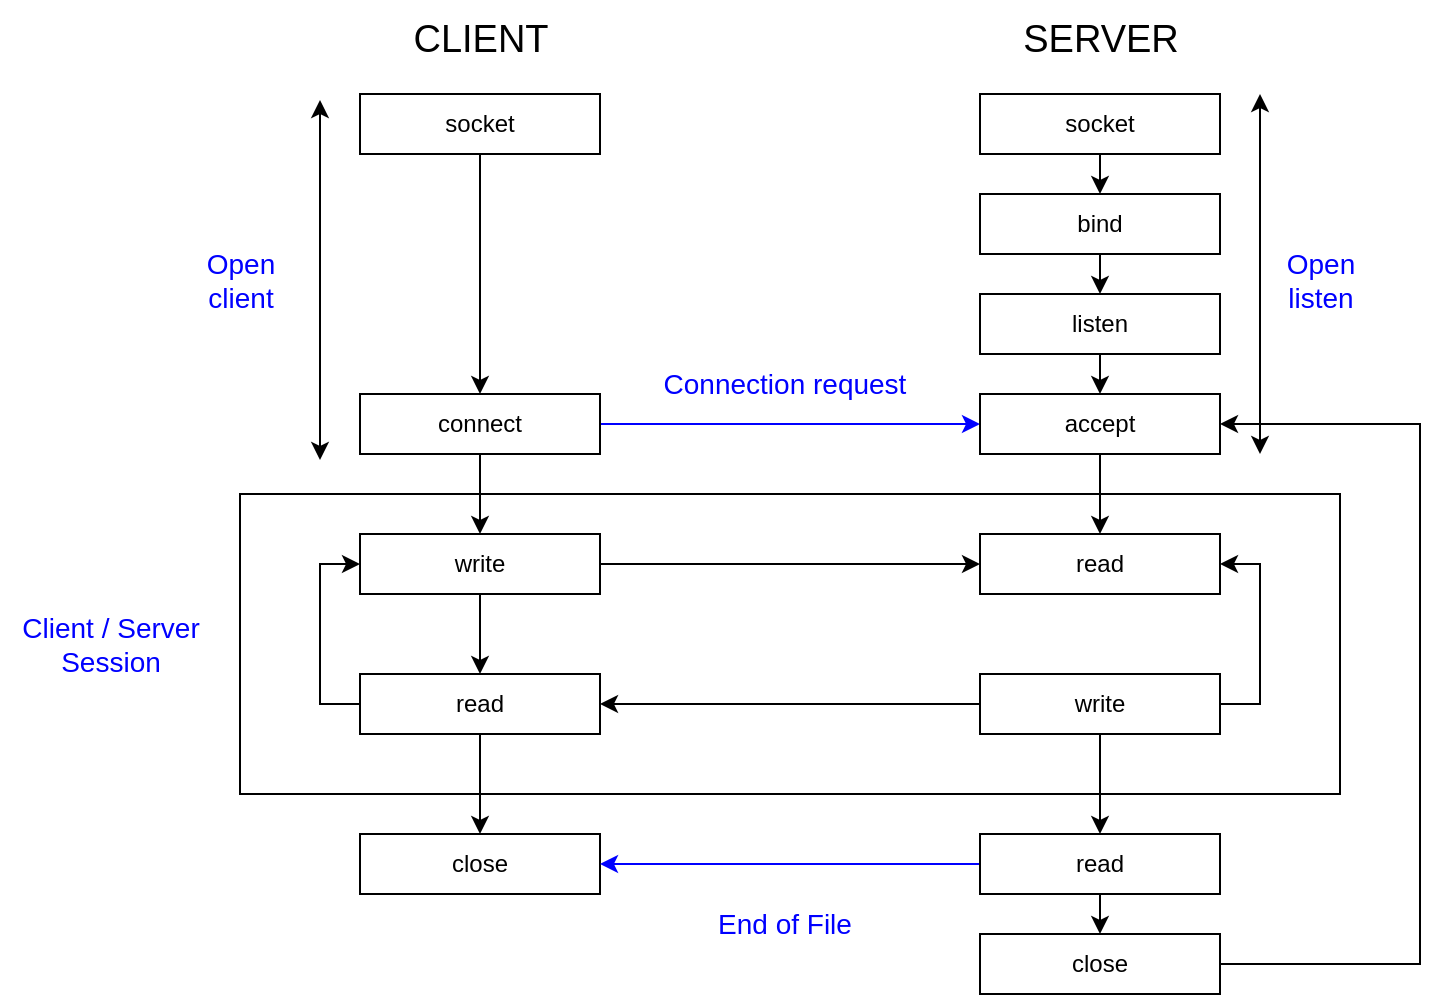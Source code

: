 <mxfile version="21.7.2" type="device">
  <diagram name="Seite-1" id="5lrWXIQPAKSSsrzoHYcU">
    <mxGraphModel dx="1050" dy="534" grid="1" gridSize="10" guides="1" tooltips="1" connect="1" arrows="1" fold="1" page="1" pageScale="1" pageWidth="827" pageHeight="1169" math="0" shadow="0">
      <root>
        <mxCell id="0" />
        <mxCell id="1" parent="0" />
        <mxCell id="8-IjJtCqSjW7mCVWc3L9-23" value="" style="rounded=0;whiteSpace=wrap;html=1;" vertex="1" parent="1">
          <mxGeometry x="150" y="320" width="550" height="150" as="geometry" />
        </mxCell>
        <mxCell id="8-IjJtCqSjW7mCVWc3L9-9" style="edgeStyle=orthogonalEdgeStyle;rounded=0;orthogonalLoop=1;jettySize=auto;html=1;exitX=0.5;exitY=1;exitDx=0;exitDy=0;entryX=0.5;entryY=0;entryDx=0;entryDy=0;" edge="1" parent="1" source="8-IjJtCqSjW7mCVWc3L9-1" target="8-IjJtCqSjW7mCVWc3L9-4">
          <mxGeometry relative="1" as="geometry" />
        </mxCell>
        <mxCell id="8-IjJtCqSjW7mCVWc3L9-1" value="socket" style="rounded=0;whiteSpace=wrap;html=1;" vertex="1" parent="1">
          <mxGeometry x="210" y="120" width="120" height="30" as="geometry" />
        </mxCell>
        <mxCell id="8-IjJtCqSjW7mCVWc3L9-2" value="&lt;font style=&quot;font-size: 19px;&quot;&gt;CLIENT&lt;/font&gt;" style="text;html=1;align=center;verticalAlign=middle;resizable=0;points=[];autosize=1;strokeColor=none;fillColor=none;" vertex="1" parent="1">
          <mxGeometry x="225" y="73" width="90" height="40" as="geometry" />
        </mxCell>
        <mxCell id="8-IjJtCqSjW7mCVWc3L9-8" style="edgeStyle=orthogonalEdgeStyle;rounded=0;orthogonalLoop=1;jettySize=auto;html=1;exitX=0.5;exitY=1;exitDx=0;exitDy=0;entryX=0.5;entryY=0;entryDx=0;entryDy=0;" edge="1" parent="1" source="8-IjJtCqSjW7mCVWc3L9-4" target="8-IjJtCqSjW7mCVWc3L9-5">
          <mxGeometry relative="1" as="geometry" />
        </mxCell>
        <mxCell id="8-IjJtCqSjW7mCVWc3L9-28" style="edgeStyle=orthogonalEdgeStyle;rounded=0;orthogonalLoop=1;jettySize=auto;html=1;exitX=1;exitY=0.5;exitDx=0;exitDy=0;entryX=0;entryY=0.5;entryDx=0;entryDy=0;fontColor=#0000FF;strokeColor=#0000FF;" edge="1" parent="1" source="8-IjJtCqSjW7mCVWc3L9-4" target="8-IjJtCqSjW7mCVWc3L9-16">
          <mxGeometry relative="1" as="geometry" />
        </mxCell>
        <mxCell id="8-IjJtCqSjW7mCVWc3L9-4" value="connect" style="rounded=0;whiteSpace=wrap;html=1;" vertex="1" parent="1">
          <mxGeometry x="210" y="270" width="120" height="30" as="geometry" />
        </mxCell>
        <mxCell id="8-IjJtCqSjW7mCVWc3L9-10" value="" style="edgeStyle=orthogonalEdgeStyle;rounded=0;orthogonalLoop=1;jettySize=auto;html=1;" edge="1" parent="1" source="8-IjJtCqSjW7mCVWc3L9-5" target="8-IjJtCqSjW7mCVWc3L9-6">
          <mxGeometry relative="1" as="geometry" />
        </mxCell>
        <mxCell id="8-IjJtCqSjW7mCVWc3L9-24" style="edgeStyle=orthogonalEdgeStyle;rounded=0;orthogonalLoop=1;jettySize=auto;html=1;exitX=1;exitY=0.5;exitDx=0;exitDy=0;" edge="1" parent="1" source="8-IjJtCqSjW7mCVWc3L9-5" target="8-IjJtCqSjW7mCVWc3L9-17">
          <mxGeometry relative="1" as="geometry" />
        </mxCell>
        <mxCell id="8-IjJtCqSjW7mCVWc3L9-5" value="write" style="rounded=0;whiteSpace=wrap;html=1;" vertex="1" parent="1">
          <mxGeometry x="210" y="340" width="120" height="30" as="geometry" />
        </mxCell>
        <mxCell id="8-IjJtCqSjW7mCVWc3L9-11" style="edgeStyle=orthogonalEdgeStyle;rounded=0;orthogonalLoop=1;jettySize=auto;html=1;exitX=0;exitY=0.5;exitDx=0;exitDy=0;entryX=0;entryY=0.5;entryDx=0;entryDy=0;" edge="1" parent="1" source="8-IjJtCqSjW7mCVWc3L9-6" target="8-IjJtCqSjW7mCVWc3L9-5">
          <mxGeometry relative="1" as="geometry">
            <mxPoint x="190" y="360" as="targetPoint" />
          </mxGeometry>
        </mxCell>
        <mxCell id="8-IjJtCqSjW7mCVWc3L9-39" style="edgeStyle=orthogonalEdgeStyle;rounded=0;orthogonalLoop=1;jettySize=auto;html=1;exitX=0.5;exitY=1;exitDx=0;exitDy=0;entryX=0.5;entryY=0;entryDx=0;entryDy=0;" edge="1" parent="1" source="8-IjJtCqSjW7mCVWc3L9-6" target="8-IjJtCqSjW7mCVWc3L9-36">
          <mxGeometry relative="1" as="geometry" />
        </mxCell>
        <mxCell id="8-IjJtCqSjW7mCVWc3L9-6" value="read" style="rounded=0;whiteSpace=wrap;html=1;" vertex="1" parent="1">
          <mxGeometry x="210" y="410" width="120" height="30" as="geometry" />
        </mxCell>
        <mxCell id="8-IjJtCqSjW7mCVWc3L9-12" value="&lt;font style=&quot;font-size: 19px;&quot;&gt;SERVER&lt;/font&gt;" style="text;html=1;align=center;verticalAlign=middle;resizable=0;points=[];autosize=1;strokeColor=none;fillColor=none;" vertex="1" parent="1">
          <mxGeometry x="530" y="73" width="100" height="40" as="geometry" />
        </mxCell>
        <mxCell id="8-IjJtCqSjW7mCVWc3L9-19" style="edgeStyle=orthogonalEdgeStyle;rounded=0;orthogonalLoop=1;jettySize=auto;html=1;exitX=0.5;exitY=1;exitDx=0;exitDy=0;entryX=0.5;entryY=0;entryDx=0;entryDy=0;" edge="1" parent="1" source="8-IjJtCqSjW7mCVWc3L9-13" target="8-IjJtCqSjW7mCVWc3L9-14">
          <mxGeometry relative="1" as="geometry" />
        </mxCell>
        <mxCell id="8-IjJtCqSjW7mCVWc3L9-13" value="socket" style="rounded=0;whiteSpace=wrap;html=1;" vertex="1" parent="1">
          <mxGeometry x="520" y="120" width="120" height="30" as="geometry" />
        </mxCell>
        <mxCell id="8-IjJtCqSjW7mCVWc3L9-20" style="edgeStyle=orthogonalEdgeStyle;rounded=0;orthogonalLoop=1;jettySize=auto;html=1;exitX=0.5;exitY=1;exitDx=0;exitDy=0;entryX=0.5;entryY=0;entryDx=0;entryDy=0;" edge="1" parent="1" source="8-IjJtCqSjW7mCVWc3L9-14" target="8-IjJtCqSjW7mCVWc3L9-15">
          <mxGeometry relative="1" as="geometry" />
        </mxCell>
        <mxCell id="8-IjJtCqSjW7mCVWc3L9-14" value="bind" style="rounded=0;whiteSpace=wrap;html=1;" vertex="1" parent="1">
          <mxGeometry x="520" y="170" width="120" height="30" as="geometry" />
        </mxCell>
        <mxCell id="8-IjJtCqSjW7mCVWc3L9-21" style="edgeStyle=orthogonalEdgeStyle;rounded=0;orthogonalLoop=1;jettySize=auto;html=1;exitX=0.5;exitY=1;exitDx=0;exitDy=0;entryX=0.5;entryY=0;entryDx=0;entryDy=0;" edge="1" parent="1" source="8-IjJtCqSjW7mCVWc3L9-15" target="8-IjJtCqSjW7mCVWc3L9-16">
          <mxGeometry relative="1" as="geometry" />
        </mxCell>
        <mxCell id="8-IjJtCqSjW7mCVWc3L9-15" value="listen" style="rounded=0;whiteSpace=wrap;html=1;" vertex="1" parent="1">
          <mxGeometry x="520" y="220" width="120" height="30" as="geometry" />
        </mxCell>
        <mxCell id="8-IjJtCqSjW7mCVWc3L9-22" style="edgeStyle=orthogonalEdgeStyle;rounded=0;orthogonalLoop=1;jettySize=auto;html=1;exitX=0.5;exitY=1;exitDx=0;exitDy=0;entryX=0.5;entryY=0;entryDx=0;entryDy=0;" edge="1" parent="1" source="8-IjJtCqSjW7mCVWc3L9-16" target="8-IjJtCqSjW7mCVWc3L9-17">
          <mxGeometry relative="1" as="geometry" />
        </mxCell>
        <mxCell id="8-IjJtCqSjW7mCVWc3L9-16" value="accept" style="rounded=0;whiteSpace=wrap;html=1;" vertex="1" parent="1">
          <mxGeometry x="520" y="270" width="120" height="30" as="geometry" />
        </mxCell>
        <mxCell id="8-IjJtCqSjW7mCVWc3L9-17" value="read" style="rounded=0;whiteSpace=wrap;html=1;" vertex="1" parent="1">
          <mxGeometry x="520" y="340" width="120" height="30" as="geometry" />
        </mxCell>
        <mxCell id="8-IjJtCqSjW7mCVWc3L9-25" style="edgeStyle=orthogonalEdgeStyle;rounded=0;orthogonalLoop=1;jettySize=auto;html=1;exitX=0;exitY=0.5;exitDx=0;exitDy=0;" edge="1" parent="1" source="8-IjJtCqSjW7mCVWc3L9-18" target="8-IjJtCqSjW7mCVWc3L9-6">
          <mxGeometry relative="1" as="geometry" />
        </mxCell>
        <mxCell id="8-IjJtCqSjW7mCVWc3L9-26" style="edgeStyle=orthogonalEdgeStyle;rounded=0;orthogonalLoop=1;jettySize=auto;html=1;exitX=1;exitY=0.5;exitDx=0;exitDy=0;entryX=1;entryY=0.5;entryDx=0;entryDy=0;" edge="1" parent="1" source="8-IjJtCqSjW7mCVWc3L9-18" target="8-IjJtCqSjW7mCVWc3L9-17">
          <mxGeometry relative="1" as="geometry">
            <mxPoint x="715" y="360" as="targetPoint" />
          </mxGeometry>
        </mxCell>
        <mxCell id="8-IjJtCqSjW7mCVWc3L9-40" style="edgeStyle=orthogonalEdgeStyle;rounded=0;orthogonalLoop=1;jettySize=auto;html=1;exitX=0.5;exitY=1;exitDx=0;exitDy=0;entryX=0.5;entryY=0;entryDx=0;entryDy=0;" edge="1" parent="1" source="8-IjJtCqSjW7mCVWc3L9-18" target="8-IjJtCqSjW7mCVWc3L9-37">
          <mxGeometry relative="1" as="geometry" />
        </mxCell>
        <mxCell id="8-IjJtCqSjW7mCVWc3L9-18" value="write" style="rounded=0;whiteSpace=wrap;html=1;" vertex="1" parent="1">
          <mxGeometry x="520" y="410" width="120" height="30" as="geometry" />
        </mxCell>
        <mxCell id="8-IjJtCqSjW7mCVWc3L9-29" value="&lt;font color=&quot;#0000ff&quot; style=&quot;font-size: 14px;&quot;&gt;Connection request&lt;/font&gt;" style="text;html=1;strokeColor=none;fillColor=none;align=center;verticalAlign=middle;whiteSpace=wrap;rounded=0;" vertex="1" parent="1">
          <mxGeometry x="355" y="250" width="135" height="30" as="geometry" />
        </mxCell>
        <mxCell id="8-IjJtCqSjW7mCVWc3L9-31" value="" style="endArrow=classic;startArrow=classic;html=1;rounded=0;" edge="1" parent="1">
          <mxGeometry width="50" height="50" relative="1" as="geometry">
            <mxPoint x="660" y="300" as="sourcePoint" />
            <mxPoint x="660" y="120" as="targetPoint" />
          </mxGeometry>
        </mxCell>
        <mxCell id="8-IjJtCqSjW7mCVWc3L9-32" value="&lt;font color=&quot;#0000ff&quot; style=&quot;font-size: 14px;&quot;&gt;Open&lt;br&gt;listen&lt;/font&gt;" style="text;html=1;align=center;verticalAlign=middle;resizable=0;points=[];autosize=1;strokeColor=none;fillColor=none;" vertex="1" parent="1">
          <mxGeometry x="660" y="188" width="60" height="50" as="geometry" />
        </mxCell>
        <mxCell id="8-IjJtCqSjW7mCVWc3L9-33" value="" style="endArrow=classic;startArrow=classic;html=1;rounded=0;" edge="1" parent="1">
          <mxGeometry width="50" height="50" relative="1" as="geometry">
            <mxPoint x="190" y="303" as="sourcePoint" />
            <mxPoint x="190" y="123" as="targetPoint" />
          </mxGeometry>
        </mxCell>
        <mxCell id="8-IjJtCqSjW7mCVWc3L9-34" value="&lt;font color=&quot;#0000ff&quot; style=&quot;font-size: 14px;&quot;&gt;Open&lt;br&gt;client&lt;br&gt;&lt;/font&gt;" style="text;html=1;align=center;verticalAlign=middle;resizable=0;points=[];autosize=1;strokeColor=none;fillColor=none;" vertex="1" parent="1">
          <mxGeometry x="120" y="188" width="60" height="50" as="geometry" />
        </mxCell>
        <mxCell id="8-IjJtCqSjW7mCVWc3L9-35" value="&lt;font color=&quot;#0000ff&quot; style=&quot;font-size: 14px;&quot;&gt;Client / Server&lt;br&gt;Session&lt;br&gt;&lt;/font&gt;" style="text;html=1;align=center;verticalAlign=middle;resizable=0;points=[];autosize=1;strokeColor=none;fillColor=none;" vertex="1" parent="1">
          <mxGeometry x="30" y="370" width="110" height="50" as="geometry" />
        </mxCell>
        <mxCell id="8-IjJtCqSjW7mCVWc3L9-36" value="close" style="rounded=0;whiteSpace=wrap;html=1;" vertex="1" parent="1">
          <mxGeometry x="210" y="490" width="120" height="30" as="geometry" />
        </mxCell>
        <mxCell id="8-IjJtCqSjW7mCVWc3L9-41" style="edgeStyle=orthogonalEdgeStyle;rounded=0;orthogonalLoop=1;jettySize=auto;html=1;exitX=0.5;exitY=1;exitDx=0;exitDy=0;entryX=0.5;entryY=0;entryDx=0;entryDy=0;" edge="1" parent="1" source="8-IjJtCqSjW7mCVWc3L9-37" target="8-IjJtCqSjW7mCVWc3L9-38">
          <mxGeometry relative="1" as="geometry" />
        </mxCell>
        <mxCell id="8-IjJtCqSjW7mCVWc3L9-43" style="edgeStyle=orthogonalEdgeStyle;rounded=0;orthogonalLoop=1;jettySize=auto;html=1;exitX=0;exitY=0.5;exitDx=0;exitDy=0;entryX=1;entryY=0.5;entryDx=0;entryDy=0;strokeColor=#0000FF;" edge="1" parent="1" source="8-IjJtCqSjW7mCVWc3L9-37" target="8-IjJtCqSjW7mCVWc3L9-36">
          <mxGeometry relative="1" as="geometry" />
        </mxCell>
        <mxCell id="8-IjJtCqSjW7mCVWc3L9-37" value="read" style="rounded=0;whiteSpace=wrap;html=1;" vertex="1" parent="1">
          <mxGeometry x="520" y="490" width="120" height="30" as="geometry" />
        </mxCell>
        <mxCell id="8-IjJtCqSjW7mCVWc3L9-42" style="edgeStyle=orthogonalEdgeStyle;rounded=0;orthogonalLoop=1;jettySize=auto;html=1;exitX=1;exitY=0.5;exitDx=0;exitDy=0;entryX=1;entryY=0.5;entryDx=0;entryDy=0;" edge="1" parent="1" source="8-IjJtCqSjW7mCVWc3L9-38" target="8-IjJtCqSjW7mCVWc3L9-16">
          <mxGeometry relative="1" as="geometry">
            <Array as="points">
              <mxPoint x="740" y="555" />
              <mxPoint x="740" y="285" />
            </Array>
          </mxGeometry>
        </mxCell>
        <mxCell id="8-IjJtCqSjW7mCVWc3L9-38" value="close" style="rounded=0;whiteSpace=wrap;html=1;" vertex="1" parent="1">
          <mxGeometry x="520" y="540" width="120" height="30" as="geometry" />
        </mxCell>
        <mxCell id="8-IjJtCqSjW7mCVWc3L9-44" value="&lt;font color=&quot;#0000ff&quot; style=&quot;font-size: 14px;&quot;&gt;End of File&lt;/font&gt;" style="text;html=1;strokeColor=none;fillColor=none;align=center;verticalAlign=middle;whiteSpace=wrap;rounded=0;" vertex="1" parent="1">
          <mxGeometry x="355" y="520" width="135" height="30" as="geometry" />
        </mxCell>
      </root>
    </mxGraphModel>
  </diagram>
</mxfile>
